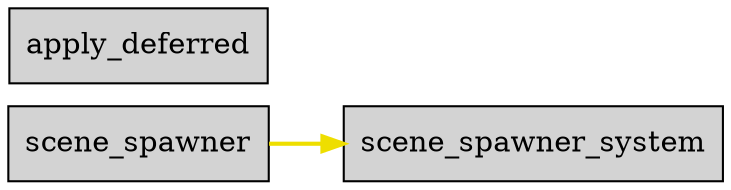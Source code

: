 digraph "" {
	"compound"="true";
	"splines"="spline";
	"rankdir"="LR";
	"bgcolor"="white";
	"fontname"="Helvetica";
	"nodesep"="0.15";
	edge ["penwidth"="2"];
	node ["shape"="box", "style"="filled"];
	"node_System(0)" ["label"="scene_spawner", "tooltip"="bevy_scene::scene_spawner::scene_spawner"]
	"node_System(1)" ["label"="scene_spawner_system", "tooltip"="bevy_scene::scene_spawner::scene_spawner_system"]
	"node_System(2)" ["label"="apply_deferred", "tooltip"="bevy_ecs::apply_deferred"]
	"node_System(0)" -> "node_System(1)" ["lhead"="", "ltail"="", "tooltip"="scene_spawner → scene_spawner_system", "color"="#eede00"]
}
